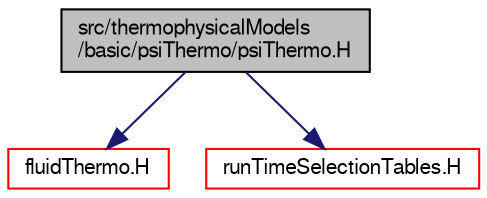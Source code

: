 digraph "src/thermophysicalModels/basic/psiThermo/psiThermo.H"
{
  bgcolor="transparent";
  edge [fontname="FreeSans",fontsize="10",labelfontname="FreeSans",labelfontsize="10"];
  node [fontname="FreeSans",fontsize="10",shape=record];
  Node1 [label="src/thermophysicalModels\l/basic/psiThermo/psiThermo.H",height=0.2,width=0.4,color="black", fillcolor="grey75", style="filled" fontcolor="black"];
  Node1 -> Node2 [color="midnightblue",fontsize="10",style="solid",fontname="FreeSans"];
  Node2 [label="fluidThermo.H",height=0.2,width=0.4,color="red",URL="$a09461.html"];
  Node1 -> Node3 [color="midnightblue",fontsize="10",style="solid",fontname="FreeSans"];
  Node3 [label="runTimeSelectionTables.H",height=0.2,width=0.4,color="red",URL="$a07379.html",tooltip="Macros to ease declaration of run-time selection tables. "];
}
